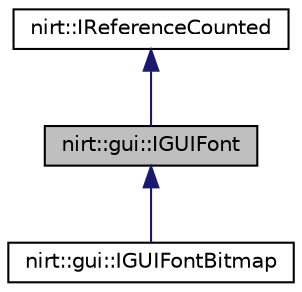 digraph "nirt::gui::IGUIFont"
{
 // LATEX_PDF_SIZE
  edge [fontname="Helvetica",fontsize="10",labelfontname="Helvetica",labelfontsize="10"];
  node [fontname="Helvetica",fontsize="10",shape=record];
  Node1 [label="nirt::gui::IGUIFont",height=0.2,width=0.4,color="black", fillcolor="grey75", style="filled", fontcolor="black",tooltip="Font interface."];
  Node2 -> Node1 [dir="back",color="midnightblue",fontsize="10",style="solid",fontname="Helvetica"];
  Node2 [label="nirt::IReferenceCounted",height=0.2,width=0.4,color="black", fillcolor="white", style="filled",URL="$classnirt_1_1IReferenceCounted.html",tooltip="Base class of most objects of the Nirtcpp Engine."];
  Node1 -> Node3 [dir="back",color="midnightblue",fontsize="10",style="solid",fontname="Helvetica"];
  Node3 [label="nirt::gui::IGUIFontBitmap",height=0.2,width=0.4,color="black", fillcolor="white", style="filled",URL="$classnirt_1_1gui_1_1IGUIFontBitmap.html",tooltip="Font interface."];
}
